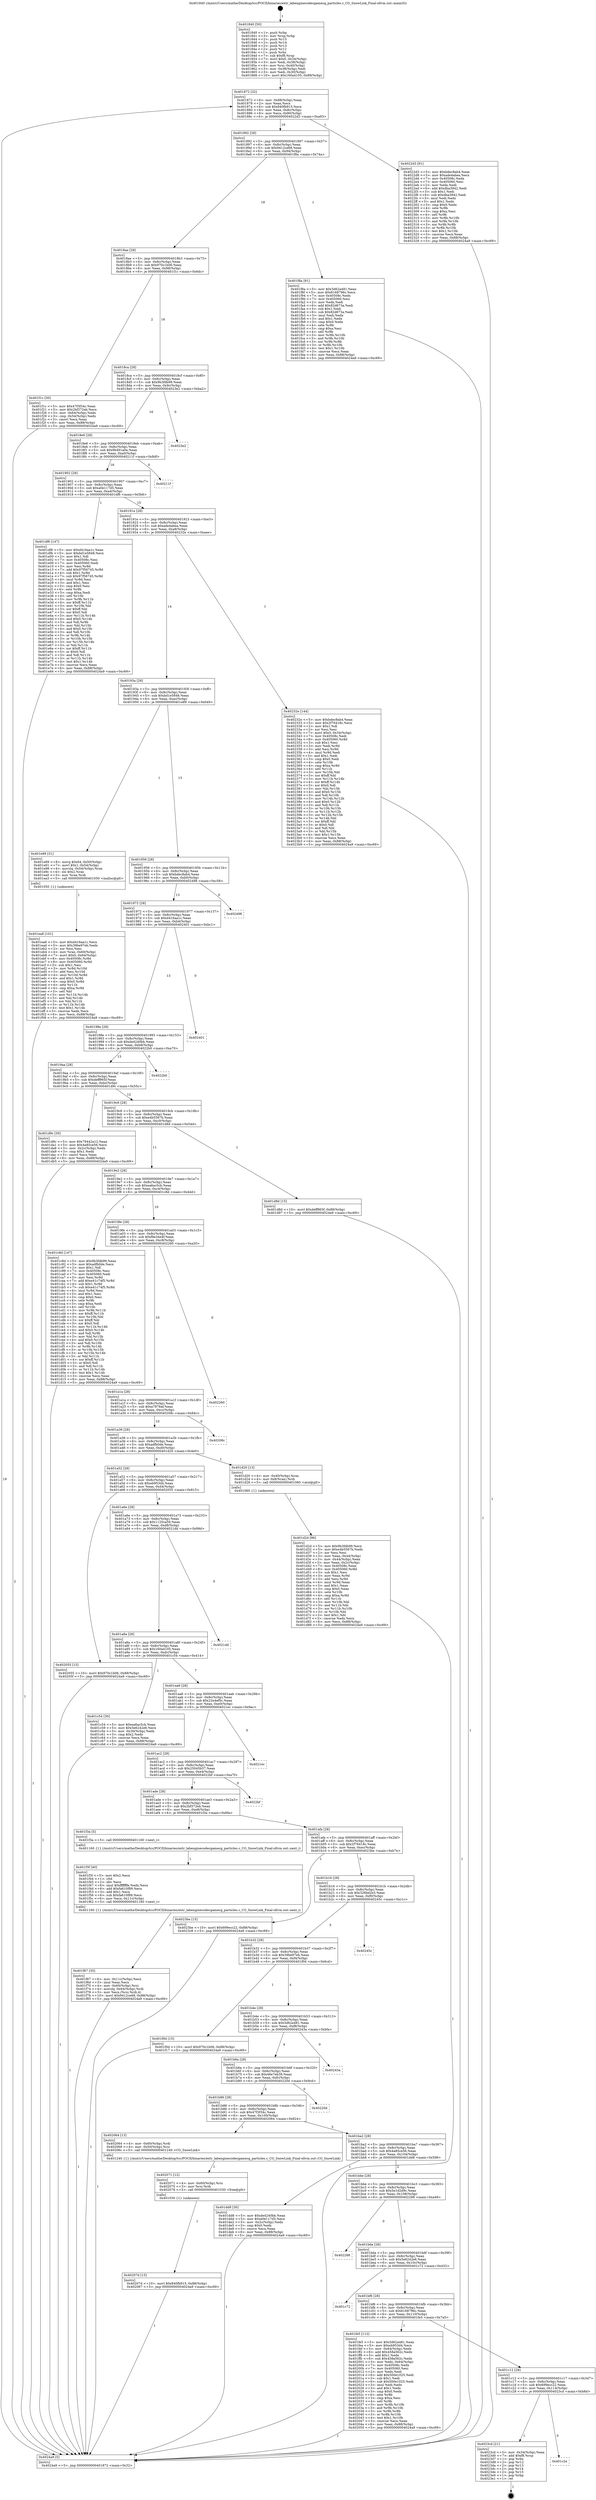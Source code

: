 digraph "0x401840" {
  label = "0x401840 (/mnt/c/Users/mathe/Desktop/tcc/POCII/binaries/extr_labenginecodecgamecg_particles.c_CG_SnowLink_Final-ollvm.out::main(0))"
  labelloc = "t"
  node[shape=record]

  Entry [label="",width=0.3,height=0.3,shape=circle,fillcolor=black,style=filled]
  "0x401872" [label="{
     0x401872 [32]\l
     | [instrs]\l
     &nbsp;&nbsp;0x401872 \<+6\>: mov -0x88(%rbp),%eax\l
     &nbsp;&nbsp;0x401878 \<+2\>: mov %eax,%ecx\l
     &nbsp;&nbsp;0x40187a \<+6\>: sub $0x840fb915,%ecx\l
     &nbsp;&nbsp;0x401880 \<+6\>: mov %eax,-0x8c(%rbp)\l
     &nbsp;&nbsp;0x401886 \<+6\>: mov %ecx,-0x90(%rbp)\l
     &nbsp;&nbsp;0x40188c \<+6\>: je 00000000004022d3 \<main+0xa93\>\l
  }"]
  "0x4022d3" [label="{
     0x4022d3 [91]\l
     | [instrs]\l
     &nbsp;&nbsp;0x4022d3 \<+5\>: mov $0xbdec8ab4,%eax\l
     &nbsp;&nbsp;0x4022d8 \<+5\>: mov $0xade4abea,%ecx\l
     &nbsp;&nbsp;0x4022dd \<+7\>: mov 0x40508c,%edx\l
     &nbsp;&nbsp;0x4022e4 \<+7\>: mov 0x405060,%esi\l
     &nbsp;&nbsp;0x4022eb \<+2\>: mov %edx,%edi\l
     &nbsp;&nbsp;0x4022ed \<+6\>: add $0xdba3942,%edi\l
     &nbsp;&nbsp;0x4022f3 \<+3\>: sub $0x1,%edi\l
     &nbsp;&nbsp;0x4022f6 \<+6\>: sub $0xdba3942,%edi\l
     &nbsp;&nbsp;0x4022fc \<+3\>: imul %edi,%edx\l
     &nbsp;&nbsp;0x4022ff \<+3\>: and $0x1,%edx\l
     &nbsp;&nbsp;0x402302 \<+3\>: cmp $0x0,%edx\l
     &nbsp;&nbsp;0x402305 \<+4\>: sete %r8b\l
     &nbsp;&nbsp;0x402309 \<+3\>: cmp $0xa,%esi\l
     &nbsp;&nbsp;0x40230c \<+4\>: setl %r9b\l
     &nbsp;&nbsp;0x402310 \<+3\>: mov %r8b,%r10b\l
     &nbsp;&nbsp;0x402313 \<+3\>: and %r9b,%r10b\l
     &nbsp;&nbsp;0x402316 \<+3\>: xor %r9b,%r8b\l
     &nbsp;&nbsp;0x402319 \<+3\>: or %r8b,%r10b\l
     &nbsp;&nbsp;0x40231c \<+4\>: test $0x1,%r10b\l
     &nbsp;&nbsp;0x402320 \<+3\>: cmovne %ecx,%eax\l
     &nbsp;&nbsp;0x402323 \<+6\>: mov %eax,-0x88(%rbp)\l
     &nbsp;&nbsp;0x402329 \<+5\>: jmp 00000000004024a9 \<main+0xc69\>\l
  }"]
  "0x401892" [label="{
     0x401892 [28]\l
     | [instrs]\l
     &nbsp;&nbsp;0x401892 \<+5\>: jmp 0000000000401897 \<main+0x57\>\l
     &nbsp;&nbsp;0x401897 \<+6\>: mov -0x8c(%rbp),%eax\l
     &nbsp;&nbsp;0x40189d \<+5\>: sub $0x9412ce68,%eax\l
     &nbsp;&nbsp;0x4018a2 \<+6\>: mov %eax,-0x94(%rbp)\l
     &nbsp;&nbsp;0x4018a8 \<+6\>: je 0000000000401f8a \<main+0x74a\>\l
  }"]
  Exit [label="",width=0.3,height=0.3,shape=circle,fillcolor=black,style=filled,peripheries=2]
  "0x401f8a" [label="{
     0x401f8a [91]\l
     | [instrs]\l
     &nbsp;&nbsp;0x401f8a \<+5\>: mov $0x3d62a481,%eax\l
     &nbsp;&nbsp;0x401f8f \<+5\>: mov $0x6168796c,%ecx\l
     &nbsp;&nbsp;0x401f94 \<+7\>: mov 0x40508c,%edx\l
     &nbsp;&nbsp;0x401f9b \<+7\>: mov 0x405060,%esi\l
     &nbsp;&nbsp;0x401fa2 \<+2\>: mov %edx,%edi\l
     &nbsp;&nbsp;0x401fa4 \<+6\>: add $0x82d673a,%edi\l
     &nbsp;&nbsp;0x401faa \<+3\>: sub $0x1,%edi\l
     &nbsp;&nbsp;0x401fad \<+6\>: sub $0x82d673a,%edi\l
     &nbsp;&nbsp;0x401fb3 \<+3\>: imul %edi,%edx\l
     &nbsp;&nbsp;0x401fb6 \<+3\>: and $0x1,%edx\l
     &nbsp;&nbsp;0x401fb9 \<+3\>: cmp $0x0,%edx\l
     &nbsp;&nbsp;0x401fbc \<+4\>: sete %r8b\l
     &nbsp;&nbsp;0x401fc0 \<+3\>: cmp $0xa,%esi\l
     &nbsp;&nbsp;0x401fc3 \<+4\>: setl %r9b\l
     &nbsp;&nbsp;0x401fc7 \<+3\>: mov %r8b,%r10b\l
     &nbsp;&nbsp;0x401fca \<+3\>: and %r9b,%r10b\l
     &nbsp;&nbsp;0x401fcd \<+3\>: xor %r9b,%r8b\l
     &nbsp;&nbsp;0x401fd0 \<+3\>: or %r8b,%r10b\l
     &nbsp;&nbsp;0x401fd3 \<+4\>: test $0x1,%r10b\l
     &nbsp;&nbsp;0x401fd7 \<+3\>: cmovne %ecx,%eax\l
     &nbsp;&nbsp;0x401fda \<+6\>: mov %eax,-0x88(%rbp)\l
     &nbsp;&nbsp;0x401fe0 \<+5\>: jmp 00000000004024a9 \<main+0xc69\>\l
  }"]
  "0x4018ae" [label="{
     0x4018ae [28]\l
     | [instrs]\l
     &nbsp;&nbsp;0x4018ae \<+5\>: jmp 00000000004018b3 \<main+0x73\>\l
     &nbsp;&nbsp;0x4018b3 \<+6\>: mov -0x8c(%rbp),%eax\l
     &nbsp;&nbsp;0x4018b9 \<+5\>: sub $0x970c1b06,%eax\l
     &nbsp;&nbsp;0x4018be \<+6\>: mov %eax,-0x98(%rbp)\l
     &nbsp;&nbsp;0x4018c4 \<+6\>: je 0000000000401f1c \<main+0x6dc\>\l
  }"]
  "0x401c2e" [label="{
     0x401c2e\l
  }", style=dashed]
  "0x401f1c" [label="{
     0x401f1c [30]\l
     | [instrs]\l
     &nbsp;&nbsp;0x401f1c \<+5\>: mov $0x47f3f34c,%eax\l
     &nbsp;&nbsp;0x401f21 \<+5\>: mov $0x2bf372eb,%ecx\l
     &nbsp;&nbsp;0x401f26 \<+3\>: mov -0x64(%rbp),%edx\l
     &nbsp;&nbsp;0x401f29 \<+3\>: cmp -0x54(%rbp),%edx\l
     &nbsp;&nbsp;0x401f2c \<+3\>: cmovl %ecx,%eax\l
     &nbsp;&nbsp;0x401f2f \<+6\>: mov %eax,-0x88(%rbp)\l
     &nbsp;&nbsp;0x401f35 \<+5\>: jmp 00000000004024a9 \<main+0xc69\>\l
  }"]
  "0x4018ca" [label="{
     0x4018ca [28]\l
     | [instrs]\l
     &nbsp;&nbsp;0x4018ca \<+5\>: jmp 00000000004018cf \<main+0x8f\>\l
     &nbsp;&nbsp;0x4018cf \<+6\>: mov -0x8c(%rbp),%eax\l
     &nbsp;&nbsp;0x4018d5 \<+5\>: sub $0x9b3fdb99,%eax\l
     &nbsp;&nbsp;0x4018da \<+6\>: mov %eax,-0x9c(%rbp)\l
     &nbsp;&nbsp;0x4018e0 \<+6\>: je 00000000004023e2 \<main+0xba2\>\l
  }"]
  "0x4023cd" [label="{
     0x4023cd [21]\l
     | [instrs]\l
     &nbsp;&nbsp;0x4023cd \<+3\>: mov -0x34(%rbp),%eax\l
     &nbsp;&nbsp;0x4023d0 \<+7\>: add $0xf8,%rsp\l
     &nbsp;&nbsp;0x4023d7 \<+1\>: pop %rbx\l
     &nbsp;&nbsp;0x4023d8 \<+2\>: pop %r12\l
     &nbsp;&nbsp;0x4023da \<+2\>: pop %r13\l
     &nbsp;&nbsp;0x4023dc \<+2\>: pop %r14\l
     &nbsp;&nbsp;0x4023de \<+2\>: pop %r15\l
     &nbsp;&nbsp;0x4023e0 \<+1\>: pop %rbp\l
     &nbsp;&nbsp;0x4023e1 \<+1\>: ret\l
  }"]
  "0x4023e2" [label="{
     0x4023e2\l
  }", style=dashed]
  "0x4018e6" [label="{
     0x4018e6 [28]\l
     | [instrs]\l
     &nbsp;&nbsp;0x4018e6 \<+5\>: jmp 00000000004018eb \<main+0xab\>\l
     &nbsp;&nbsp;0x4018eb \<+6\>: mov -0x8c(%rbp),%eax\l
     &nbsp;&nbsp;0x4018f1 \<+5\>: sub $0x9b491a0e,%eax\l
     &nbsp;&nbsp;0x4018f6 \<+6\>: mov %eax,-0xa0(%rbp)\l
     &nbsp;&nbsp;0x4018fc \<+6\>: je 000000000040211f \<main+0x8df\>\l
  }"]
  "0x40207d" [label="{
     0x40207d [15]\l
     | [instrs]\l
     &nbsp;&nbsp;0x40207d \<+10\>: movl $0x840fb915,-0x88(%rbp)\l
     &nbsp;&nbsp;0x402087 \<+5\>: jmp 00000000004024a9 \<main+0xc69\>\l
  }"]
  "0x40211f" [label="{
     0x40211f\l
  }", style=dashed]
  "0x401902" [label="{
     0x401902 [28]\l
     | [instrs]\l
     &nbsp;&nbsp;0x401902 \<+5\>: jmp 0000000000401907 \<main+0xc7\>\l
     &nbsp;&nbsp;0x401907 \<+6\>: mov -0x8c(%rbp),%eax\l
     &nbsp;&nbsp;0x40190d \<+5\>: sub $0xa0e117d5,%eax\l
     &nbsp;&nbsp;0x401912 \<+6\>: mov %eax,-0xa4(%rbp)\l
     &nbsp;&nbsp;0x401918 \<+6\>: je 0000000000401df6 \<main+0x5b6\>\l
  }"]
  "0x402071" [label="{
     0x402071 [12]\l
     | [instrs]\l
     &nbsp;&nbsp;0x402071 \<+4\>: mov -0x60(%rbp),%rsi\l
     &nbsp;&nbsp;0x402075 \<+3\>: mov %rsi,%rdi\l
     &nbsp;&nbsp;0x402078 \<+5\>: call 0000000000401030 \<free@plt\>\l
     | [calls]\l
     &nbsp;&nbsp;0x401030 \{1\} (unknown)\l
  }"]
  "0x401df6" [label="{
     0x401df6 [147]\l
     | [instrs]\l
     &nbsp;&nbsp;0x401df6 \<+5\>: mov $0xd416aa1c,%eax\l
     &nbsp;&nbsp;0x401dfb \<+5\>: mov $0xbd1e5848,%ecx\l
     &nbsp;&nbsp;0x401e00 \<+2\>: mov $0x1,%dl\l
     &nbsp;&nbsp;0x401e02 \<+7\>: mov 0x40508c,%esi\l
     &nbsp;&nbsp;0x401e09 \<+7\>: mov 0x405060,%edi\l
     &nbsp;&nbsp;0x401e10 \<+3\>: mov %esi,%r8d\l
     &nbsp;&nbsp;0x401e13 \<+7\>: add $0x97f56745,%r8d\l
     &nbsp;&nbsp;0x401e1a \<+4\>: sub $0x1,%r8d\l
     &nbsp;&nbsp;0x401e1e \<+7\>: sub $0x97f56745,%r8d\l
     &nbsp;&nbsp;0x401e25 \<+4\>: imul %r8d,%esi\l
     &nbsp;&nbsp;0x401e29 \<+3\>: and $0x1,%esi\l
     &nbsp;&nbsp;0x401e2c \<+3\>: cmp $0x0,%esi\l
     &nbsp;&nbsp;0x401e2f \<+4\>: sete %r9b\l
     &nbsp;&nbsp;0x401e33 \<+3\>: cmp $0xa,%edi\l
     &nbsp;&nbsp;0x401e36 \<+4\>: setl %r10b\l
     &nbsp;&nbsp;0x401e3a \<+3\>: mov %r9b,%r11b\l
     &nbsp;&nbsp;0x401e3d \<+4\>: xor $0xff,%r11b\l
     &nbsp;&nbsp;0x401e41 \<+3\>: mov %r10b,%bl\l
     &nbsp;&nbsp;0x401e44 \<+3\>: xor $0xff,%bl\l
     &nbsp;&nbsp;0x401e47 \<+3\>: xor $0x0,%dl\l
     &nbsp;&nbsp;0x401e4a \<+3\>: mov %r11b,%r14b\l
     &nbsp;&nbsp;0x401e4d \<+4\>: and $0x0,%r14b\l
     &nbsp;&nbsp;0x401e51 \<+3\>: and %dl,%r9b\l
     &nbsp;&nbsp;0x401e54 \<+3\>: mov %bl,%r15b\l
     &nbsp;&nbsp;0x401e57 \<+4\>: and $0x0,%r15b\l
     &nbsp;&nbsp;0x401e5b \<+3\>: and %dl,%r10b\l
     &nbsp;&nbsp;0x401e5e \<+3\>: or %r9b,%r14b\l
     &nbsp;&nbsp;0x401e61 \<+3\>: or %r10b,%r15b\l
     &nbsp;&nbsp;0x401e64 \<+3\>: xor %r15b,%r14b\l
     &nbsp;&nbsp;0x401e67 \<+3\>: or %bl,%r11b\l
     &nbsp;&nbsp;0x401e6a \<+4\>: xor $0xff,%r11b\l
     &nbsp;&nbsp;0x401e6e \<+3\>: or $0x0,%dl\l
     &nbsp;&nbsp;0x401e71 \<+3\>: and %dl,%r11b\l
     &nbsp;&nbsp;0x401e74 \<+3\>: or %r11b,%r14b\l
     &nbsp;&nbsp;0x401e77 \<+4\>: test $0x1,%r14b\l
     &nbsp;&nbsp;0x401e7b \<+3\>: cmovne %ecx,%eax\l
     &nbsp;&nbsp;0x401e7e \<+6\>: mov %eax,-0x88(%rbp)\l
     &nbsp;&nbsp;0x401e84 \<+5\>: jmp 00000000004024a9 \<main+0xc69\>\l
  }"]
  "0x40191e" [label="{
     0x40191e [28]\l
     | [instrs]\l
     &nbsp;&nbsp;0x40191e \<+5\>: jmp 0000000000401923 \<main+0xe3\>\l
     &nbsp;&nbsp;0x401923 \<+6\>: mov -0x8c(%rbp),%eax\l
     &nbsp;&nbsp;0x401929 \<+5\>: sub $0xade4abea,%eax\l
     &nbsp;&nbsp;0x40192e \<+6\>: mov %eax,-0xa8(%rbp)\l
     &nbsp;&nbsp;0x401934 \<+6\>: je 000000000040232e \<main+0xaee\>\l
  }"]
  "0x401c12" [label="{
     0x401c12 [28]\l
     | [instrs]\l
     &nbsp;&nbsp;0x401c12 \<+5\>: jmp 0000000000401c17 \<main+0x3d7\>\l
     &nbsp;&nbsp;0x401c17 \<+6\>: mov -0x8c(%rbp),%eax\l
     &nbsp;&nbsp;0x401c1d \<+5\>: sub $0x699ecc22,%eax\l
     &nbsp;&nbsp;0x401c22 \<+6\>: mov %eax,-0x114(%rbp)\l
     &nbsp;&nbsp;0x401c28 \<+6\>: je 00000000004023cd \<main+0xb8d\>\l
  }"]
  "0x40232e" [label="{
     0x40232e [144]\l
     | [instrs]\l
     &nbsp;&nbsp;0x40232e \<+5\>: mov $0xbdec8ab4,%eax\l
     &nbsp;&nbsp;0x402333 \<+5\>: mov $0x2f76418c,%ecx\l
     &nbsp;&nbsp;0x402338 \<+2\>: mov $0x1,%dl\l
     &nbsp;&nbsp;0x40233a \<+2\>: xor %esi,%esi\l
     &nbsp;&nbsp;0x40233c \<+7\>: movl $0x0,-0x34(%rbp)\l
     &nbsp;&nbsp;0x402343 \<+7\>: mov 0x40508c,%edi\l
     &nbsp;&nbsp;0x40234a \<+8\>: mov 0x405060,%r8d\l
     &nbsp;&nbsp;0x402352 \<+3\>: sub $0x1,%esi\l
     &nbsp;&nbsp;0x402355 \<+3\>: mov %edi,%r9d\l
     &nbsp;&nbsp;0x402358 \<+3\>: add %esi,%r9d\l
     &nbsp;&nbsp;0x40235b \<+4\>: imul %r9d,%edi\l
     &nbsp;&nbsp;0x40235f \<+3\>: and $0x1,%edi\l
     &nbsp;&nbsp;0x402362 \<+3\>: cmp $0x0,%edi\l
     &nbsp;&nbsp;0x402365 \<+4\>: sete %r10b\l
     &nbsp;&nbsp;0x402369 \<+4\>: cmp $0xa,%r8d\l
     &nbsp;&nbsp;0x40236d \<+4\>: setl %r11b\l
     &nbsp;&nbsp;0x402371 \<+3\>: mov %r10b,%bl\l
     &nbsp;&nbsp;0x402374 \<+3\>: xor $0xff,%bl\l
     &nbsp;&nbsp;0x402377 \<+3\>: mov %r11b,%r14b\l
     &nbsp;&nbsp;0x40237a \<+4\>: xor $0xff,%r14b\l
     &nbsp;&nbsp;0x40237e \<+3\>: xor $0x0,%dl\l
     &nbsp;&nbsp;0x402381 \<+3\>: mov %bl,%r15b\l
     &nbsp;&nbsp;0x402384 \<+4\>: and $0x0,%r15b\l
     &nbsp;&nbsp;0x402388 \<+3\>: and %dl,%r10b\l
     &nbsp;&nbsp;0x40238b \<+3\>: mov %r14b,%r12b\l
     &nbsp;&nbsp;0x40238e \<+4\>: and $0x0,%r12b\l
     &nbsp;&nbsp;0x402392 \<+3\>: and %dl,%r11b\l
     &nbsp;&nbsp;0x402395 \<+3\>: or %r10b,%r15b\l
     &nbsp;&nbsp;0x402398 \<+3\>: or %r11b,%r12b\l
     &nbsp;&nbsp;0x40239b \<+3\>: xor %r12b,%r15b\l
     &nbsp;&nbsp;0x40239e \<+3\>: or %r14b,%bl\l
     &nbsp;&nbsp;0x4023a1 \<+3\>: xor $0xff,%bl\l
     &nbsp;&nbsp;0x4023a4 \<+3\>: or $0x0,%dl\l
     &nbsp;&nbsp;0x4023a7 \<+2\>: and %dl,%bl\l
     &nbsp;&nbsp;0x4023a9 \<+3\>: or %bl,%r15b\l
     &nbsp;&nbsp;0x4023ac \<+4\>: test $0x1,%r15b\l
     &nbsp;&nbsp;0x4023b0 \<+3\>: cmovne %ecx,%eax\l
     &nbsp;&nbsp;0x4023b3 \<+6\>: mov %eax,-0x88(%rbp)\l
     &nbsp;&nbsp;0x4023b9 \<+5\>: jmp 00000000004024a9 \<main+0xc69\>\l
  }"]
  "0x40193a" [label="{
     0x40193a [28]\l
     | [instrs]\l
     &nbsp;&nbsp;0x40193a \<+5\>: jmp 000000000040193f \<main+0xff\>\l
     &nbsp;&nbsp;0x40193f \<+6\>: mov -0x8c(%rbp),%eax\l
     &nbsp;&nbsp;0x401945 \<+5\>: sub $0xbd1e5848,%eax\l
     &nbsp;&nbsp;0x40194a \<+6\>: mov %eax,-0xac(%rbp)\l
     &nbsp;&nbsp;0x401950 \<+6\>: je 0000000000401e89 \<main+0x649\>\l
  }"]
  "0x401fe5" [label="{
     0x401fe5 [112]\l
     | [instrs]\l
     &nbsp;&nbsp;0x401fe5 \<+5\>: mov $0x3d62a481,%eax\l
     &nbsp;&nbsp;0x401fea \<+5\>: mov $0xeb953d4,%ecx\l
     &nbsp;&nbsp;0x401fef \<+3\>: mov -0x64(%rbp),%edx\l
     &nbsp;&nbsp;0x401ff2 \<+6\>: add $0x458a562c,%edx\l
     &nbsp;&nbsp;0x401ff8 \<+3\>: add $0x1,%edx\l
     &nbsp;&nbsp;0x401ffb \<+6\>: sub $0x458a562c,%edx\l
     &nbsp;&nbsp;0x402001 \<+3\>: mov %edx,-0x64(%rbp)\l
     &nbsp;&nbsp;0x402004 \<+7\>: mov 0x40508c,%edx\l
     &nbsp;&nbsp;0x40200b \<+7\>: mov 0x405060,%esi\l
     &nbsp;&nbsp;0x402012 \<+2\>: mov %edx,%edi\l
     &nbsp;&nbsp;0x402014 \<+6\>: add $0x500e1025,%edi\l
     &nbsp;&nbsp;0x40201a \<+3\>: sub $0x1,%edi\l
     &nbsp;&nbsp;0x40201d \<+6\>: sub $0x500e1025,%edi\l
     &nbsp;&nbsp;0x402023 \<+3\>: imul %edi,%edx\l
     &nbsp;&nbsp;0x402026 \<+3\>: and $0x1,%edx\l
     &nbsp;&nbsp;0x402029 \<+3\>: cmp $0x0,%edx\l
     &nbsp;&nbsp;0x40202c \<+4\>: sete %r8b\l
     &nbsp;&nbsp;0x402030 \<+3\>: cmp $0xa,%esi\l
     &nbsp;&nbsp;0x402033 \<+4\>: setl %r9b\l
     &nbsp;&nbsp;0x402037 \<+3\>: mov %r8b,%r10b\l
     &nbsp;&nbsp;0x40203a \<+3\>: and %r9b,%r10b\l
     &nbsp;&nbsp;0x40203d \<+3\>: xor %r9b,%r8b\l
     &nbsp;&nbsp;0x402040 \<+3\>: or %r8b,%r10b\l
     &nbsp;&nbsp;0x402043 \<+4\>: test $0x1,%r10b\l
     &nbsp;&nbsp;0x402047 \<+3\>: cmovne %ecx,%eax\l
     &nbsp;&nbsp;0x40204a \<+6\>: mov %eax,-0x88(%rbp)\l
     &nbsp;&nbsp;0x402050 \<+5\>: jmp 00000000004024a9 \<main+0xc69\>\l
  }"]
  "0x401e89" [label="{
     0x401e89 [31]\l
     | [instrs]\l
     &nbsp;&nbsp;0x401e89 \<+8\>: movq $0x64,-0x50(%rbp)\l
     &nbsp;&nbsp;0x401e91 \<+7\>: movl $0x1,-0x54(%rbp)\l
     &nbsp;&nbsp;0x401e98 \<+4\>: movslq -0x54(%rbp),%rax\l
     &nbsp;&nbsp;0x401e9c \<+4\>: shl $0x2,%rax\l
     &nbsp;&nbsp;0x401ea0 \<+3\>: mov %rax,%rdi\l
     &nbsp;&nbsp;0x401ea3 \<+5\>: call 0000000000401050 \<malloc@plt\>\l
     | [calls]\l
     &nbsp;&nbsp;0x401050 \{1\} (unknown)\l
  }"]
  "0x401956" [label="{
     0x401956 [28]\l
     | [instrs]\l
     &nbsp;&nbsp;0x401956 \<+5\>: jmp 000000000040195b \<main+0x11b\>\l
     &nbsp;&nbsp;0x40195b \<+6\>: mov -0x8c(%rbp),%eax\l
     &nbsp;&nbsp;0x401961 \<+5\>: sub $0xbdec8ab4,%eax\l
     &nbsp;&nbsp;0x401966 \<+6\>: mov %eax,-0xb0(%rbp)\l
     &nbsp;&nbsp;0x40196c \<+6\>: je 0000000000402498 \<main+0xc58\>\l
  }"]
  "0x401bf6" [label="{
     0x401bf6 [28]\l
     | [instrs]\l
     &nbsp;&nbsp;0x401bf6 \<+5\>: jmp 0000000000401bfb \<main+0x3bb\>\l
     &nbsp;&nbsp;0x401bfb \<+6\>: mov -0x8c(%rbp),%eax\l
     &nbsp;&nbsp;0x401c01 \<+5\>: sub $0x6168796c,%eax\l
     &nbsp;&nbsp;0x401c06 \<+6\>: mov %eax,-0x110(%rbp)\l
     &nbsp;&nbsp;0x401c0c \<+6\>: je 0000000000401fe5 \<main+0x7a5\>\l
  }"]
  "0x402498" [label="{
     0x402498\l
  }", style=dashed]
  "0x401972" [label="{
     0x401972 [28]\l
     | [instrs]\l
     &nbsp;&nbsp;0x401972 \<+5\>: jmp 0000000000401977 \<main+0x137\>\l
     &nbsp;&nbsp;0x401977 \<+6\>: mov -0x8c(%rbp),%eax\l
     &nbsp;&nbsp;0x40197d \<+5\>: sub $0xd416aa1c,%eax\l
     &nbsp;&nbsp;0x401982 \<+6\>: mov %eax,-0xb4(%rbp)\l
     &nbsp;&nbsp;0x401988 \<+6\>: je 0000000000402401 \<main+0xbc1\>\l
  }"]
  "0x401c72" [label="{
     0x401c72\l
  }", style=dashed]
  "0x402401" [label="{
     0x402401\l
  }", style=dashed]
  "0x40198e" [label="{
     0x40198e [28]\l
     | [instrs]\l
     &nbsp;&nbsp;0x40198e \<+5\>: jmp 0000000000401993 \<main+0x153\>\l
     &nbsp;&nbsp;0x401993 \<+6\>: mov -0x8c(%rbp),%eax\l
     &nbsp;&nbsp;0x401999 \<+5\>: sub $0xde4240bb,%eax\l
     &nbsp;&nbsp;0x40199e \<+6\>: mov %eax,-0xb8(%rbp)\l
     &nbsp;&nbsp;0x4019a4 \<+6\>: je 00000000004022b0 \<main+0xa70\>\l
  }"]
  "0x401bda" [label="{
     0x401bda [28]\l
     | [instrs]\l
     &nbsp;&nbsp;0x401bda \<+5\>: jmp 0000000000401bdf \<main+0x39f\>\l
     &nbsp;&nbsp;0x401bdf \<+6\>: mov -0x8c(%rbp),%eax\l
     &nbsp;&nbsp;0x401be5 \<+5\>: sub $0x5e6242e6,%eax\l
     &nbsp;&nbsp;0x401bea \<+6\>: mov %eax,-0x10c(%rbp)\l
     &nbsp;&nbsp;0x401bf0 \<+6\>: je 0000000000401c72 \<main+0x432\>\l
  }"]
  "0x4022b0" [label="{
     0x4022b0\l
  }", style=dashed]
  "0x4019aa" [label="{
     0x4019aa [28]\l
     | [instrs]\l
     &nbsp;&nbsp;0x4019aa \<+5\>: jmp 00000000004019af \<main+0x16f\>\l
     &nbsp;&nbsp;0x4019af \<+6\>: mov -0x8c(%rbp),%eax\l
     &nbsp;&nbsp;0x4019b5 \<+5\>: sub $0xdeff965f,%eax\l
     &nbsp;&nbsp;0x4019ba \<+6\>: mov %eax,-0xbc(%rbp)\l
     &nbsp;&nbsp;0x4019c0 \<+6\>: je 0000000000401d9c \<main+0x55c\>\l
  }"]
  "0x402288" [label="{
     0x402288\l
  }", style=dashed]
  "0x401d9c" [label="{
     0x401d9c [30]\l
     | [instrs]\l
     &nbsp;&nbsp;0x401d9c \<+5\>: mov $0x79442a12,%eax\l
     &nbsp;&nbsp;0x401da1 \<+5\>: mov $0x4a85ce56,%ecx\l
     &nbsp;&nbsp;0x401da6 \<+3\>: mov -0x2c(%rbp),%edx\l
     &nbsp;&nbsp;0x401da9 \<+3\>: cmp $0x1,%edx\l
     &nbsp;&nbsp;0x401dac \<+3\>: cmovl %ecx,%eax\l
     &nbsp;&nbsp;0x401daf \<+6\>: mov %eax,-0x88(%rbp)\l
     &nbsp;&nbsp;0x401db5 \<+5\>: jmp 00000000004024a9 \<main+0xc69\>\l
  }"]
  "0x4019c6" [label="{
     0x4019c6 [28]\l
     | [instrs]\l
     &nbsp;&nbsp;0x4019c6 \<+5\>: jmp 00000000004019cb \<main+0x18b\>\l
     &nbsp;&nbsp;0x4019cb \<+6\>: mov -0x8c(%rbp),%eax\l
     &nbsp;&nbsp;0x4019d1 \<+5\>: sub $0xe4b5567b,%eax\l
     &nbsp;&nbsp;0x4019d6 \<+6\>: mov %eax,-0xc0(%rbp)\l
     &nbsp;&nbsp;0x4019dc \<+6\>: je 0000000000401d8d \<main+0x54d\>\l
  }"]
  "0x401f67" [label="{
     0x401f67 [35]\l
     | [instrs]\l
     &nbsp;&nbsp;0x401f67 \<+6\>: mov -0x11c(%rbp),%ecx\l
     &nbsp;&nbsp;0x401f6d \<+3\>: imul %eax,%ecx\l
     &nbsp;&nbsp;0x401f70 \<+4\>: mov -0x60(%rbp),%rsi\l
     &nbsp;&nbsp;0x401f74 \<+4\>: movslq -0x64(%rbp),%rdi\l
     &nbsp;&nbsp;0x401f78 \<+3\>: mov %ecx,(%rsi,%rdi,4)\l
     &nbsp;&nbsp;0x401f7b \<+10\>: movl $0x9412ce68,-0x88(%rbp)\l
     &nbsp;&nbsp;0x401f85 \<+5\>: jmp 00000000004024a9 \<main+0xc69\>\l
  }"]
  "0x401d8d" [label="{
     0x401d8d [15]\l
     | [instrs]\l
     &nbsp;&nbsp;0x401d8d \<+10\>: movl $0xdeff965f,-0x88(%rbp)\l
     &nbsp;&nbsp;0x401d97 \<+5\>: jmp 00000000004024a9 \<main+0xc69\>\l
  }"]
  "0x4019e2" [label="{
     0x4019e2 [28]\l
     | [instrs]\l
     &nbsp;&nbsp;0x4019e2 \<+5\>: jmp 00000000004019e7 \<main+0x1a7\>\l
     &nbsp;&nbsp;0x4019e7 \<+6\>: mov -0x8c(%rbp),%eax\l
     &nbsp;&nbsp;0x4019ed \<+5\>: sub $0xea6ac5cb,%eax\l
     &nbsp;&nbsp;0x4019f2 \<+6\>: mov %eax,-0xc4(%rbp)\l
     &nbsp;&nbsp;0x4019f8 \<+6\>: je 0000000000401c8d \<main+0x44d\>\l
  }"]
  "0x401f3f" [label="{
     0x401f3f [40]\l
     | [instrs]\l
     &nbsp;&nbsp;0x401f3f \<+5\>: mov $0x2,%ecx\l
     &nbsp;&nbsp;0x401f44 \<+1\>: cltd\l
     &nbsp;&nbsp;0x401f45 \<+2\>: idiv %ecx\l
     &nbsp;&nbsp;0x401f47 \<+6\>: imul $0xfffffffe,%edx,%ecx\l
     &nbsp;&nbsp;0x401f4d \<+6\>: add $0xfa610f89,%ecx\l
     &nbsp;&nbsp;0x401f53 \<+3\>: add $0x1,%ecx\l
     &nbsp;&nbsp;0x401f56 \<+6\>: sub $0xfa610f89,%ecx\l
     &nbsp;&nbsp;0x401f5c \<+6\>: mov %ecx,-0x11c(%rbp)\l
     &nbsp;&nbsp;0x401f62 \<+5\>: call 0000000000401160 \<next_i\>\l
     | [calls]\l
     &nbsp;&nbsp;0x401160 \{1\} (/mnt/c/Users/mathe/Desktop/tcc/POCII/binaries/extr_labenginecodecgamecg_particles.c_CG_SnowLink_Final-ollvm.out::next_i)\l
  }"]
  "0x401c8d" [label="{
     0x401c8d [147]\l
     | [instrs]\l
     &nbsp;&nbsp;0x401c8d \<+5\>: mov $0x9b3fdb99,%eax\l
     &nbsp;&nbsp;0x401c92 \<+5\>: mov $0xadfb0de,%ecx\l
     &nbsp;&nbsp;0x401c97 \<+2\>: mov $0x1,%dl\l
     &nbsp;&nbsp;0x401c99 \<+7\>: mov 0x40508c,%esi\l
     &nbsp;&nbsp;0x401ca0 \<+7\>: mov 0x405060,%edi\l
     &nbsp;&nbsp;0x401ca7 \<+3\>: mov %esi,%r8d\l
     &nbsp;&nbsp;0x401caa \<+7\>: add $0xe41c74f5,%r8d\l
     &nbsp;&nbsp;0x401cb1 \<+4\>: sub $0x1,%r8d\l
     &nbsp;&nbsp;0x401cb5 \<+7\>: sub $0xe41c74f5,%r8d\l
     &nbsp;&nbsp;0x401cbc \<+4\>: imul %r8d,%esi\l
     &nbsp;&nbsp;0x401cc0 \<+3\>: and $0x1,%esi\l
     &nbsp;&nbsp;0x401cc3 \<+3\>: cmp $0x0,%esi\l
     &nbsp;&nbsp;0x401cc6 \<+4\>: sete %r9b\l
     &nbsp;&nbsp;0x401cca \<+3\>: cmp $0xa,%edi\l
     &nbsp;&nbsp;0x401ccd \<+4\>: setl %r10b\l
     &nbsp;&nbsp;0x401cd1 \<+3\>: mov %r9b,%r11b\l
     &nbsp;&nbsp;0x401cd4 \<+4\>: xor $0xff,%r11b\l
     &nbsp;&nbsp;0x401cd8 \<+3\>: mov %r10b,%bl\l
     &nbsp;&nbsp;0x401cdb \<+3\>: xor $0xff,%bl\l
     &nbsp;&nbsp;0x401cde \<+3\>: xor $0x0,%dl\l
     &nbsp;&nbsp;0x401ce1 \<+3\>: mov %r11b,%r14b\l
     &nbsp;&nbsp;0x401ce4 \<+4\>: and $0x0,%r14b\l
     &nbsp;&nbsp;0x401ce8 \<+3\>: and %dl,%r9b\l
     &nbsp;&nbsp;0x401ceb \<+3\>: mov %bl,%r15b\l
     &nbsp;&nbsp;0x401cee \<+4\>: and $0x0,%r15b\l
     &nbsp;&nbsp;0x401cf2 \<+3\>: and %dl,%r10b\l
     &nbsp;&nbsp;0x401cf5 \<+3\>: or %r9b,%r14b\l
     &nbsp;&nbsp;0x401cf8 \<+3\>: or %r10b,%r15b\l
     &nbsp;&nbsp;0x401cfb \<+3\>: xor %r15b,%r14b\l
     &nbsp;&nbsp;0x401cfe \<+3\>: or %bl,%r11b\l
     &nbsp;&nbsp;0x401d01 \<+4\>: xor $0xff,%r11b\l
     &nbsp;&nbsp;0x401d05 \<+3\>: or $0x0,%dl\l
     &nbsp;&nbsp;0x401d08 \<+3\>: and %dl,%r11b\l
     &nbsp;&nbsp;0x401d0b \<+3\>: or %r11b,%r14b\l
     &nbsp;&nbsp;0x401d0e \<+4\>: test $0x1,%r14b\l
     &nbsp;&nbsp;0x401d12 \<+3\>: cmovne %ecx,%eax\l
     &nbsp;&nbsp;0x401d15 \<+6\>: mov %eax,-0x88(%rbp)\l
     &nbsp;&nbsp;0x401d1b \<+5\>: jmp 00000000004024a9 \<main+0xc69\>\l
  }"]
  "0x4019fe" [label="{
     0x4019fe [28]\l
     | [instrs]\l
     &nbsp;&nbsp;0x4019fe \<+5\>: jmp 0000000000401a03 \<main+0x1c3\>\l
     &nbsp;&nbsp;0x401a03 \<+6\>: mov -0x8c(%rbp),%eax\l
     &nbsp;&nbsp;0x401a09 \<+5\>: sub $0xf9e34e4f,%eax\l
     &nbsp;&nbsp;0x401a0e \<+6\>: mov %eax,-0xc8(%rbp)\l
     &nbsp;&nbsp;0x401a14 \<+6\>: je 0000000000402260 \<main+0xa20\>\l
  }"]
  "0x401ea8" [label="{
     0x401ea8 [101]\l
     | [instrs]\l
     &nbsp;&nbsp;0x401ea8 \<+5\>: mov $0xd416aa1c,%ecx\l
     &nbsp;&nbsp;0x401ead \<+5\>: mov $0x39be97eb,%edx\l
     &nbsp;&nbsp;0x401eb2 \<+2\>: xor %esi,%esi\l
     &nbsp;&nbsp;0x401eb4 \<+4\>: mov %rax,-0x60(%rbp)\l
     &nbsp;&nbsp;0x401eb8 \<+7\>: movl $0x0,-0x64(%rbp)\l
     &nbsp;&nbsp;0x401ebf \<+8\>: mov 0x40508c,%r8d\l
     &nbsp;&nbsp;0x401ec7 \<+8\>: mov 0x405060,%r9d\l
     &nbsp;&nbsp;0x401ecf \<+3\>: sub $0x1,%esi\l
     &nbsp;&nbsp;0x401ed2 \<+3\>: mov %r8d,%r10d\l
     &nbsp;&nbsp;0x401ed5 \<+3\>: add %esi,%r10d\l
     &nbsp;&nbsp;0x401ed8 \<+4\>: imul %r10d,%r8d\l
     &nbsp;&nbsp;0x401edc \<+4\>: and $0x1,%r8d\l
     &nbsp;&nbsp;0x401ee0 \<+4\>: cmp $0x0,%r8d\l
     &nbsp;&nbsp;0x401ee4 \<+4\>: sete %r11b\l
     &nbsp;&nbsp;0x401ee8 \<+4\>: cmp $0xa,%r9d\l
     &nbsp;&nbsp;0x401eec \<+3\>: setl %bl\l
     &nbsp;&nbsp;0x401eef \<+3\>: mov %r11b,%r14b\l
     &nbsp;&nbsp;0x401ef2 \<+3\>: and %bl,%r14b\l
     &nbsp;&nbsp;0x401ef5 \<+3\>: xor %bl,%r11b\l
     &nbsp;&nbsp;0x401ef8 \<+3\>: or %r11b,%r14b\l
     &nbsp;&nbsp;0x401efb \<+4\>: test $0x1,%r14b\l
     &nbsp;&nbsp;0x401eff \<+3\>: cmovne %edx,%ecx\l
     &nbsp;&nbsp;0x401f02 \<+6\>: mov %ecx,-0x88(%rbp)\l
     &nbsp;&nbsp;0x401f08 \<+5\>: jmp 00000000004024a9 \<main+0xc69\>\l
  }"]
  "0x402260" [label="{
     0x402260\l
  }", style=dashed]
  "0x401a1a" [label="{
     0x401a1a [28]\l
     | [instrs]\l
     &nbsp;&nbsp;0x401a1a \<+5\>: jmp 0000000000401a1f \<main+0x1df\>\l
     &nbsp;&nbsp;0x401a1f \<+6\>: mov -0x8c(%rbp),%eax\l
     &nbsp;&nbsp;0x401a25 \<+5\>: sub $0xa7878af,%eax\l
     &nbsp;&nbsp;0x401a2a \<+6\>: mov %eax,-0xcc(%rbp)\l
     &nbsp;&nbsp;0x401a30 \<+6\>: je 000000000040208c \<main+0x84c\>\l
  }"]
  "0x401bbe" [label="{
     0x401bbe [28]\l
     | [instrs]\l
     &nbsp;&nbsp;0x401bbe \<+5\>: jmp 0000000000401bc3 \<main+0x383\>\l
     &nbsp;&nbsp;0x401bc3 \<+6\>: mov -0x8c(%rbp),%eax\l
     &nbsp;&nbsp;0x401bc9 \<+5\>: sub $0x5e1d2d9c,%eax\l
     &nbsp;&nbsp;0x401bce \<+6\>: mov %eax,-0x108(%rbp)\l
     &nbsp;&nbsp;0x401bd4 \<+6\>: je 0000000000402288 \<main+0xa48\>\l
  }"]
  "0x40208c" [label="{
     0x40208c\l
  }", style=dashed]
  "0x401a36" [label="{
     0x401a36 [28]\l
     | [instrs]\l
     &nbsp;&nbsp;0x401a36 \<+5\>: jmp 0000000000401a3b \<main+0x1fb\>\l
     &nbsp;&nbsp;0x401a3b \<+6\>: mov -0x8c(%rbp),%eax\l
     &nbsp;&nbsp;0x401a41 \<+5\>: sub $0xadfb0de,%eax\l
     &nbsp;&nbsp;0x401a46 \<+6\>: mov %eax,-0xd0(%rbp)\l
     &nbsp;&nbsp;0x401a4c \<+6\>: je 0000000000401d20 \<main+0x4e0\>\l
  }"]
  "0x401dd8" [label="{
     0x401dd8 [30]\l
     | [instrs]\l
     &nbsp;&nbsp;0x401dd8 \<+5\>: mov $0xde4240bb,%eax\l
     &nbsp;&nbsp;0x401ddd \<+5\>: mov $0xa0e117d5,%ecx\l
     &nbsp;&nbsp;0x401de2 \<+3\>: mov -0x2c(%rbp),%edx\l
     &nbsp;&nbsp;0x401de5 \<+3\>: cmp $0x0,%edx\l
     &nbsp;&nbsp;0x401de8 \<+3\>: cmove %ecx,%eax\l
     &nbsp;&nbsp;0x401deb \<+6\>: mov %eax,-0x88(%rbp)\l
     &nbsp;&nbsp;0x401df1 \<+5\>: jmp 00000000004024a9 \<main+0xc69\>\l
  }"]
  "0x401d20" [label="{
     0x401d20 [13]\l
     | [instrs]\l
     &nbsp;&nbsp;0x401d20 \<+4\>: mov -0x40(%rbp),%rax\l
     &nbsp;&nbsp;0x401d24 \<+4\>: mov 0x8(%rax),%rdi\l
     &nbsp;&nbsp;0x401d28 \<+5\>: call 0000000000401060 \<atoi@plt\>\l
     | [calls]\l
     &nbsp;&nbsp;0x401060 \{1\} (unknown)\l
  }"]
  "0x401a52" [label="{
     0x401a52 [28]\l
     | [instrs]\l
     &nbsp;&nbsp;0x401a52 \<+5\>: jmp 0000000000401a57 \<main+0x217\>\l
     &nbsp;&nbsp;0x401a57 \<+6\>: mov -0x8c(%rbp),%eax\l
     &nbsp;&nbsp;0x401a5d \<+5\>: sub $0xeb953d4,%eax\l
     &nbsp;&nbsp;0x401a62 \<+6\>: mov %eax,-0xd4(%rbp)\l
     &nbsp;&nbsp;0x401a68 \<+6\>: je 0000000000402055 \<main+0x815\>\l
  }"]
  "0x401ba2" [label="{
     0x401ba2 [28]\l
     | [instrs]\l
     &nbsp;&nbsp;0x401ba2 \<+5\>: jmp 0000000000401ba7 \<main+0x367\>\l
     &nbsp;&nbsp;0x401ba7 \<+6\>: mov -0x8c(%rbp),%eax\l
     &nbsp;&nbsp;0x401bad \<+5\>: sub $0x4a85ce56,%eax\l
     &nbsp;&nbsp;0x401bb2 \<+6\>: mov %eax,-0x104(%rbp)\l
     &nbsp;&nbsp;0x401bb8 \<+6\>: je 0000000000401dd8 \<main+0x598\>\l
  }"]
  "0x402055" [label="{
     0x402055 [15]\l
     | [instrs]\l
     &nbsp;&nbsp;0x402055 \<+10\>: movl $0x970c1b06,-0x88(%rbp)\l
     &nbsp;&nbsp;0x40205f \<+5\>: jmp 00000000004024a9 \<main+0xc69\>\l
  }"]
  "0x401a6e" [label="{
     0x401a6e [28]\l
     | [instrs]\l
     &nbsp;&nbsp;0x401a6e \<+5\>: jmp 0000000000401a73 \<main+0x233\>\l
     &nbsp;&nbsp;0x401a73 \<+6\>: mov -0x8c(%rbp),%eax\l
     &nbsp;&nbsp;0x401a79 \<+5\>: sub $0x1125ca59,%eax\l
     &nbsp;&nbsp;0x401a7e \<+6\>: mov %eax,-0xd8(%rbp)\l
     &nbsp;&nbsp;0x401a84 \<+6\>: je 00000000004021dd \<main+0x99d\>\l
  }"]
  "0x402064" [label="{
     0x402064 [13]\l
     | [instrs]\l
     &nbsp;&nbsp;0x402064 \<+4\>: mov -0x60(%rbp),%rdi\l
     &nbsp;&nbsp;0x402068 \<+4\>: mov -0x50(%rbp),%rsi\l
     &nbsp;&nbsp;0x40206c \<+5\>: call 0000000000401240 \<CG_SnowLink\>\l
     | [calls]\l
     &nbsp;&nbsp;0x401240 \{1\} (/mnt/c/Users/mathe/Desktop/tcc/POCII/binaries/extr_labenginecodecgamecg_particles.c_CG_SnowLink_Final-ollvm.out::CG_SnowLink)\l
  }"]
  "0x4021dd" [label="{
     0x4021dd\l
  }", style=dashed]
  "0x401a8a" [label="{
     0x401a8a [28]\l
     | [instrs]\l
     &nbsp;&nbsp;0x401a8a \<+5\>: jmp 0000000000401a8f \<main+0x24f\>\l
     &nbsp;&nbsp;0x401a8f \<+6\>: mov -0x8c(%rbp),%eax\l
     &nbsp;&nbsp;0x401a95 \<+5\>: sub $0x160a4105,%eax\l
     &nbsp;&nbsp;0x401a9a \<+6\>: mov %eax,-0xdc(%rbp)\l
     &nbsp;&nbsp;0x401aa0 \<+6\>: je 0000000000401c54 \<main+0x414\>\l
  }"]
  "0x401b86" [label="{
     0x401b86 [28]\l
     | [instrs]\l
     &nbsp;&nbsp;0x401b86 \<+5\>: jmp 0000000000401b8b \<main+0x34b\>\l
     &nbsp;&nbsp;0x401b8b \<+6\>: mov -0x8c(%rbp),%eax\l
     &nbsp;&nbsp;0x401b91 \<+5\>: sub $0x47f3f34c,%eax\l
     &nbsp;&nbsp;0x401b96 \<+6\>: mov %eax,-0x100(%rbp)\l
     &nbsp;&nbsp;0x401b9c \<+6\>: je 0000000000402064 \<main+0x824\>\l
  }"]
  "0x401c54" [label="{
     0x401c54 [30]\l
     | [instrs]\l
     &nbsp;&nbsp;0x401c54 \<+5\>: mov $0xea6ac5cb,%eax\l
     &nbsp;&nbsp;0x401c59 \<+5\>: mov $0x5e6242e6,%ecx\l
     &nbsp;&nbsp;0x401c5e \<+3\>: mov -0x30(%rbp),%edx\l
     &nbsp;&nbsp;0x401c61 \<+3\>: cmp $0x2,%edx\l
     &nbsp;&nbsp;0x401c64 \<+3\>: cmovne %ecx,%eax\l
     &nbsp;&nbsp;0x401c67 \<+6\>: mov %eax,-0x88(%rbp)\l
     &nbsp;&nbsp;0x401c6d \<+5\>: jmp 00000000004024a9 \<main+0xc69\>\l
  }"]
  "0x401aa6" [label="{
     0x401aa6 [28]\l
     | [instrs]\l
     &nbsp;&nbsp;0x401aa6 \<+5\>: jmp 0000000000401aab \<main+0x26b\>\l
     &nbsp;&nbsp;0x401aab \<+6\>: mov -0x8c(%rbp),%eax\l
     &nbsp;&nbsp;0x401ab1 \<+5\>: sub $0x22e4ef0c,%eax\l
     &nbsp;&nbsp;0x401ab6 \<+6\>: mov %eax,-0xe0(%rbp)\l
     &nbsp;&nbsp;0x401abc \<+6\>: je 00000000004021ec \<main+0x9ac\>\l
  }"]
  "0x4024a9" [label="{
     0x4024a9 [5]\l
     | [instrs]\l
     &nbsp;&nbsp;0x4024a9 \<+5\>: jmp 0000000000401872 \<main+0x32\>\l
  }"]
  "0x401840" [label="{
     0x401840 [50]\l
     | [instrs]\l
     &nbsp;&nbsp;0x401840 \<+1\>: push %rbp\l
     &nbsp;&nbsp;0x401841 \<+3\>: mov %rsp,%rbp\l
     &nbsp;&nbsp;0x401844 \<+2\>: push %r15\l
     &nbsp;&nbsp;0x401846 \<+2\>: push %r14\l
     &nbsp;&nbsp;0x401848 \<+2\>: push %r13\l
     &nbsp;&nbsp;0x40184a \<+2\>: push %r12\l
     &nbsp;&nbsp;0x40184c \<+1\>: push %rbx\l
     &nbsp;&nbsp;0x40184d \<+7\>: sub $0xf8,%rsp\l
     &nbsp;&nbsp;0x401854 \<+7\>: movl $0x0,-0x34(%rbp)\l
     &nbsp;&nbsp;0x40185b \<+3\>: mov %edi,-0x38(%rbp)\l
     &nbsp;&nbsp;0x40185e \<+4\>: mov %rsi,-0x40(%rbp)\l
     &nbsp;&nbsp;0x401862 \<+3\>: mov -0x38(%rbp),%edi\l
     &nbsp;&nbsp;0x401865 \<+3\>: mov %edi,-0x30(%rbp)\l
     &nbsp;&nbsp;0x401868 \<+10\>: movl $0x160a4105,-0x88(%rbp)\l
  }"]
  "0x401d2d" [label="{
     0x401d2d [96]\l
     | [instrs]\l
     &nbsp;&nbsp;0x401d2d \<+5\>: mov $0x9b3fdb99,%ecx\l
     &nbsp;&nbsp;0x401d32 \<+5\>: mov $0xe4b5567b,%edx\l
     &nbsp;&nbsp;0x401d37 \<+2\>: xor %esi,%esi\l
     &nbsp;&nbsp;0x401d39 \<+3\>: mov %eax,-0x44(%rbp)\l
     &nbsp;&nbsp;0x401d3c \<+3\>: mov -0x44(%rbp),%eax\l
     &nbsp;&nbsp;0x401d3f \<+3\>: mov %eax,-0x2c(%rbp)\l
     &nbsp;&nbsp;0x401d42 \<+7\>: mov 0x40508c,%eax\l
     &nbsp;&nbsp;0x401d49 \<+8\>: mov 0x405060,%r8d\l
     &nbsp;&nbsp;0x401d51 \<+3\>: sub $0x1,%esi\l
     &nbsp;&nbsp;0x401d54 \<+3\>: mov %eax,%r9d\l
     &nbsp;&nbsp;0x401d57 \<+3\>: add %esi,%r9d\l
     &nbsp;&nbsp;0x401d5a \<+4\>: imul %r9d,%eax\l
     &nbsp;&nbsp;0x401d5e \<+3\>: and $0x1,%eax\l
     &nbsp;&nbsp;0x401d61 \<+3\>: cmp $0x0,%eax\l
     &nbsp;&nbsp;0x401d64 \<+4\>: sete %r10b\l
     &nbsp;&nbsp;0x401d68 \<+4\>: cmp $0xa,%r8d\l
     &nbsp;&nbsp;0x401d6c \<+4\>: setl %r11b\l
     &nbsp;&nbsp;0x401d70 \<+3\>: mov %r10b,%bl\l
     &nbsp;&nbsp;0x401d73 \<+3\>: and %r11b,%bl\l
     &nbsp;&nbsp;0x401d76 \<+3\>: xor %r11b,%r10b\l
     &nbsp;&nbsp;0x401d79 \<+3\>: or %r10b,%bl\l
     &nbsp;&nbsp;0x401d7c \<+3\>: test $0x1,%bl\l
     &nbsp;&nbsp;0x401d7f \<+3\>: cmovne %edx,%ecx\l
     &nbsp;&nbsp;0x401d82 \<+6\>: mov %ecx,-0x88(%rbp)\l
     &nbsp;&nbsp;0x401d88 \<+5\>: jmp 00000000004024a9 \<main+0xc69\>\l
  }"]
  "0x40220d" [label="{
     0x40220d\l
  }", style=dashed]
  "0x4021ec" [label="{
     0x4021ec\l
  }", style=dashed]
  "0x401ac2" [label="{
     0x401ac2 [28]\l
     | [instrs]\l
     &nbsp;&nbsp;0x401ac2 \<+5\>: jmp 0000000000401ac7 \<main+0x287\>\l
     &nbsp;&nbsp;0x401ac7 \<+6\>: mov -0x8c(%rbp),%eax\l
     &nbsp;&nbsp;0x401acd \<+5\>: sub $0x25045b37,%eax\l
     &nbsp;&nbsp;0x401ad2 \<+6\>: mov %eax,-0xe4(%rbp)\l
     &nbsp;&nbsp;0x401ad8 \<+6\>: je 00000000004022bf \<main+0xa7f\>\l
  }"]
  "0x401b6a" [label="{
     0x401b6a [28]\l
     | [instrs]\l
     &nbsp;&nbsp;0x401b6a \<+5\>: jmp 0000000000401b6f \<main+0x32f\>\l
     &nbsp;&nbsp;0x401b6f \<+6\>: mov -0x8c(%rbp),%eax\l
     &nbsp;&nbsp;0x401b75 \<+5\>: sub $0x46e7eb39,%eax\l
     &nbsp;&nbsp;0x401b7a \<+6\>: mov %eax,-0xfc(%rbp)\l
     &nbsp;&nbsp;0x401b80 \<+6\>: je 000000000040220d \<main+0x9cd\>\l
  }"]
  "0x4022bf" [label="{
     0x4022bf\l
  }", style=dashed]
  "0x401ade" [label="{
     0x401ade [28]\l
     | [instrs]\l
     &nbsp;&nbsp;0x401ade \<+5\>: jmp 0000000000401ae3 \<main+0x2a3\>\l
     &nbsp;&nbsp;0x401ae3 \<+6\>: mov -0x8c(%rbp),%eax\l
     &nbsp;&nbsp;0x401ae9 \<+5\>: sub $0x2bf372eb,%eax\l
     &nbsp;&nbsp;0x401aee \<+6\>: mov %eax,-0xe8(%rbp)\l
     &nbsp;&nbsp;0x401af4 \<+6\>: je 0000000000401f3a \<main+0x6fa\>\l
  }"]
  "0x40243a" [label="{
     0x40243a\l
  }", style=dashed]
  "0x401f3a" [label="{
     0x401f3a [5]\l
     | [instrs]\l
     &nbsp;&nbsp;0x401f3a \<+5\>: call 0000000000401160 \<next_i\>\l
     | [calls]\l
     &nbsp;&nbsp;0x401160 \{1\} (/mnt/c/Users/mathe/Desktop/tcc/POCII/binaries/extr_labenginecodecgamecg_particles.c_CG_SnowLink_Final-ollvm.out::next_i)\l
  }"]
  "0x401afa" [label="{
     0x401afa [28]\l
     | [instrs]\l
     &nbsp;&nbsp;0x401afa \<+5\>: jmp 0000000000401aff \<main+0x2bf\>\l
     &nbsp;&nbsp;0x401aff \<+6\>: mov -0x8c(%rbp),%eax\l
     &nbsp;&nbsp;0x401b05 \<+5\>: sub $0x2f76418c,%eax\l
     &nbsp;&nbsp;0x401b0a \<+6\>: mov %eax,-0xec(%rbp)\l
     &nbsp;&nbsp;0x401b10 \<+6\>: je 00000000004023be \<main+0xb7e\>\l
  }"]
  "0x401b4e" [label="{
     0x401b4e [28]\l
     | [instrs]\l
     &nbsp;&nbsp;0x401b4e \<+5\>: jmp 0000000000401b53 \<main+0x313\>\l
     &nbsp;&nbsp;0x401b53 \<+6\>: mov -0x8c(%rbp),%eax\l
     &nbsp;&nbsp;0x401b59 \<+5\>: sub $0x3d62a481,%eax\l
     &nbsp;&nbsp;0x401b5e \<+6\>: mov %eax,-0xf8(%rbp)\l
     &nbsp;&nbsp;0x401b64 \<+6\>: je 000000000040243a \<main+0xbfa\>\l
  }"]
  "0x4023be" [label="{
     0x4023be [15]\l
     | [instrs]\l
     &nbsp;&nbsp;0x4023be \<+10\>: movl $0x699ecc22,-0x88(%rbp)\l
     &nbsp;&nbsp;0x4023c8 \<+5\>: jmp 00000000004024a9 \<main+0xc69\>\l
  }"]
  "0x401b16" [label="{
     0x401b16 [28]\l
     | [instrs]\l
     &nbsp;&nbsp;0x401b16 \<+5\>: jmp 0000000000401b1b \<main+0x2db\>\l
     &nbsp;&nbsp;0x401b1b \<+6\>: mov -0x8c(%rbp),%eax\l
     &nbsp;&nbsp;0x401b21 \<+5\>: sub $0x326bd2e3,%eax\l
     &nbsp;&nbsp;0x401b26 \<+6\>: mov %eax,-0xf0(%rbp)\l
     &nbsp;&nbsp;0x401b2c \<+6\>: je 000000000040245c \<main+0xc1c\>\l
  }"]
  "0x401f0d" [label="{
     0x401f0d [15]\l
     | [instrs]\l
     &nbsp;&nbsp;0x401f0d \<+10\>: movl $0x970c1b06,-0x88(%rbp)\l
     &nbsp;&nbsp;0x401f17 \<+5\>: jmp 00000000004024a9 \<main+0xc69\>\l
  }"]
  "0x40245c" [label="{
     0x40245c\l
  }", style=dashed]
  "0x401b32" [label="{
     0x401b32 [28]\l
     | [instrs]\l
     &nbsp;&nbsp;0x401b32 \<+5\>: jmp 0000000000401b37 \<main+0x2f7\>\l
     &nbsp;&nbsp;0x401b37 \<+6\>: mov -0x8c(%rbp),%eax\l
     &nbsp;&nbsp;0x401b3d \<+5\>: sub $0x39be97eb,%eax\l
     &nbsp;&nbsp;0x401b42 \<+6\>: mov %eax,-0xf4(%rbp)\l
     &nbsp;&nbsp;0x401b48 \<+6\>: je 0000000000401f0d \<main+0x6cd\>\l
  }"]
  Entry -> "0x401840" [label=" 1"]
  "0x401872" -> "0x4022d3" [label=" 1"]
  "0x401872" -> "0x401892" [label=" 19"]
  "0x4023cd" -> Exit [label=" 1"]
  "0x401892" -> "0x401f8a" [label=" 1"]
  "0x401892" -> "0x4018ae" [label=" 18"]
  "0x401c12" -> "0x401c2e" [label=" 0"]
  "0x4018ae" -> "0x401f1c" [label=" 2"]
  "0x4018ae" -> "0x4018ca" [label=" 16"]
  "0x401c12" -> "0x4023cd" [label=" 1"]
  "0x4018ca" -> "0x4023e2" [label=" 0"]
  "0x4018ca" -> "0x4018e6" [label=" 16"]
  "0x4023be" -> "0x4024a9" [label=" 1"]
  "0x4018e6" -> "0x40211f" [label=" 0"]
  "0x4018e6" -> "0x401902" [label=" 16"]
  "0x40232e" -> "0x4024a9" [label=" 1"]
  "0x401902" -> "0x401df6" [label=" 1"]
  "0x401902" -> "0x40191e" [label=" 15"]
  "0x4022d3" -> "0x4024a9" [label=" 1"]
  "0x40191e" -> "0x40232e" [label=" 1"]
  "0x40191e" -> "0x40193a" [label=" 14"]
  "0x40207d" -> "0x4024a9" [label=" 1"]
  "0x40193a" -> "0x401e89" [label=" 1"]
  "0x40193a" -> "0x401956" [label=" 13"]
  "0x402071" -> "0x40207d" [label=" 1"]
  "0x401956" -> "0x402498" [label=" 0"]
  "0x401956" -> "0x401972" [label=" 13"]
  "0x402055" -> "0x4024a9" [label=" 1"]
  "0x401972" -> "0x402401" [label=" 0"]
  "0x401972" -> "0x40198e" [label=" 13"]
  "0x401fe5" -> "0x4024a9" [label=" 1"]
  "0x40198e" -> "0x4022b0" [label=" 0"]
  "0x40198e" -> "0x4019aa" [label=" 13"]
  "0x401bf6" -> "0x401fe5" [label=" 1"]
  "0x4019aa" -> "0x401d9c" [label=" 1"]
  "0x4019aa" -> "0x4019c6" [label=" 12"]
  "0x402064" -> "0x402071" [label=" 1"]
  "0x4019c6" -> "0x401d8d" [label=" 1"]
  "0x4019c6" -> "0x4019e2" [label=" 11"]
  "0x401bda" -> "0x401c72" [label=" 0"]
  "0x4019e2" -> "0x401c8d" [label=" 1"]
  "0x4019e2" -> "0x4019fe" [label=" 10"]
  "0x401bf6" -> "0x401c12" [label=" 1"]
  "0x4019fe" -> "0x402260" [label=" 0"]
  "0x4019fe" -> "0x401a1a" [label=" 10"]
  "0x401bbe" -> "0x401bda" [label=" 2"]
  "0x401a1a" -> "0x40208c" [label=" 0"]
  "0x401a1a" -> "0x401a36" [label=" 10"]
  "0x401bbe" -> "0x402288" [label=" 0"]
  "0x401a36" -> "0x401d20" [label=" 1"]
  "0x401a36" -> "0x401a52" [label=" 9"]
  "0x401bda" -> "0x401bf6" [label=" 2"]
  "0x401a52" -> "0x402055" [label=" 1"]
  "0x401a52" -> "0x401a6e" [label=" 8"]
  "0x401f67" -> "0x4024a9" [label=" 1"]
  "0x401a6e" -> "0x4021dd" [label=" 0"]
  "0x401a6e" -> "0x401a8a" [label=" 8"]
  "0x401f3f" -> "0x401f67" [label=" 1"]
  "0x401a8a" -> "0x401c54" [label=" 1"]
  "0x401a8a" -> "0x401aa6" [label=" 7"]
  "0x401c54" -> "0x4024a9" [label=" 1"]
  "0x401840" -> "0x401872" [label=" 1"]
  "0x4024a9" -> "0x401872" [label=" 19"]
  "0x401c8d" -> "0x4024a9" [label=" 1"]
  "0x401d20" -> "0x401d2d" [label=" 1"]
  "0x401d2d" -> "0x4024a9" [label=" 1"]
  "0x401d8d" -> "0x4024a9" [label=" 1"]
  "0x401d9c" -> "0x4024a9" [label=" 1"]
  "0x401f1c" -> "0x4024a9" [label=" 2"]
  "0x401aa6" -> "0x4021ec" [label=" 0"]
  "0x401aa6" -> "0x401ac2" [label=" 7"]
  "0x401f0d" -> "0x4024a9" [label=" 1"]
  "0x401ac2" -> "0x4022bf" [label=" 0"]
  "0x401ac2" -> "0x401ade" [label=" 7"]
  "0x401e89" -> "0x401ea8" [label=" 1"]
  "0x401ade" -> "0x401f3a" [label=" 1"]
  "0x401ade" -> "0x401afa" [label=" 6"]
  "0x401df6" -> "0x4024a9" [label=" 1"]
  "0x401afa" -> "0x4023be" [label=" 1"]
  "0x401afa" -> "0x401b16" [label=" 5"]
  "0x401ba2" -> "0x401bbe" [label=" 2"]
  "0x401b16" -> "0x40245c" [label=" 0"]
  "0x401b16" -> "0x401b32" [label=" 5"]
  "0x401ba2" -> "0x401dd8" [label=" 1"]
  "0x401b32" -> "0x401f0d" [label=" 1"]
  "0x401b32" -> "0x401b4e" [label=" 4"]
  "0x401dd8" -> "0x4024a9" [label=" 1"]
  "0x401b4e" -> "0x40243a" [label=" 0"]
  "0x401b4e" -> "0x401b6a" [label=" 4"]
  "0x401ea8" -> "0x4024a9" [label=" 1"]
  "0x401b6a" -> "0x40220d" [label=" 0"]
  "0x401b6a" -> "0x401b86" [label=" 4"]
  "0x401f3a" -> "0x401f3f" [label=" 1"]
  "0x401b86" -> "0x402064" [label=" 1"]
  "0x401b86" -> "0x401ba2" [label=" 3"]
  "0x401f8a" -> "0x4024a9" [label=" 1"]
}
